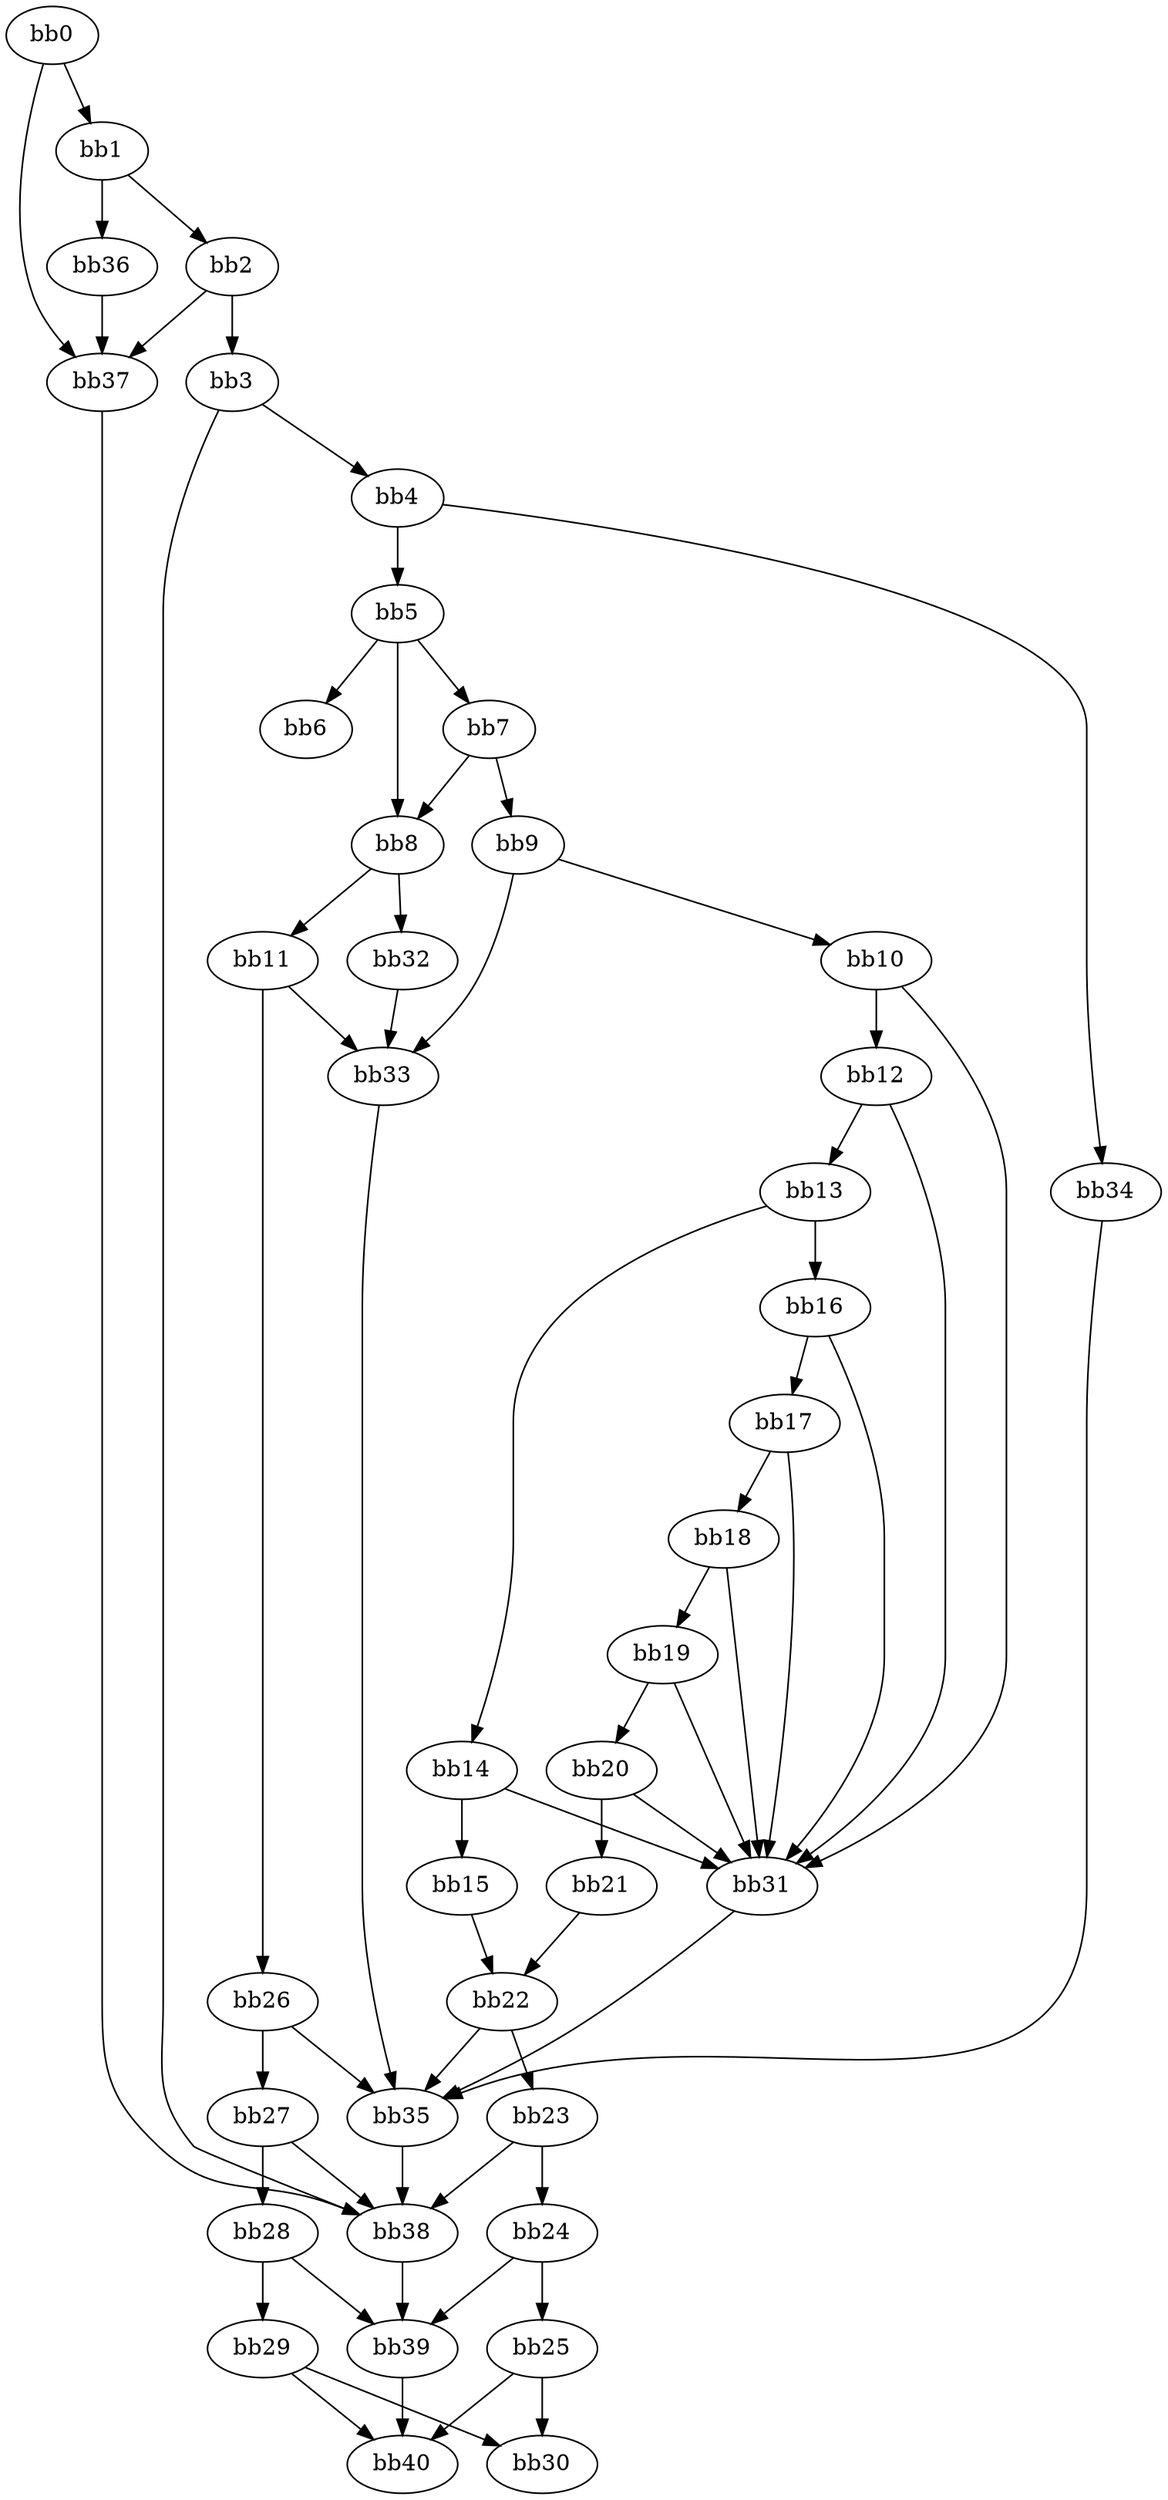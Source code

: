 digraph {
    0 [ label = "bb0\l" ]
    1 [ label = "bb1\l" ]
    2 [ label = "bb2\l" ]
    3 [ label = "bb3\l" ]
    4 [ label = "bb4\l" ]
    5 [ label = "bb5\l" ]
    6 [ label = "bb6\l" ]
    7 [ label = "bb7\l" ]
    8 [ label = "bb8\l" ]
    9 [ label = "bb9\l" ]
    10 [ label = "bb10\l" ]
    11 [ label = "bb11\l" ]
    12 [ label = "bb12\l" ]
    13 [ label = "bb13\l" ]
    14 [ label = "bb14\l" ]
    15 [ label = "bb15\l" ]
    16 [ label = "bb16\l" ]
    17 [ label = "bb17\l" ]
    18 [ label = "bb18\l" ]
    19 [ label = "bb19\l" ]
    20 [ label = "bb20\l" ]
    21 [ label = "bb21\l" ]
    22 [ label = "bb22\l" ]
    23 [ label = "bb23\l" ]
    24 [ label = "bb24\l" ]
    25 [ label = "bb25\l" ]
    26 [ label = "bb26\l" ]
    27 [ label = "bb27\l" ]
    28 [ label = "bb28\l" ]
    29 [ label = "bb29\l" ]
    30 [ label = "bb30\l" ]
    31 [ label = "bb31\l" ]
    32 [ label = "bb32\l" ]
    33 [ label = "bb33\l" ]
    34 [ label = "bb34\l" ]
    35 [ label = "bb35\l" ]
    36 [ label = "bb36\l" ]
    37 [ label = "bb37\l" ]
    38 [ label = "bb38\l" ]
    39 [ label = "bb39\l" ]
    40 [ label = "bb40\l" ]
    0 -> 1 [ ]
    0 -> 37 [ ]
    1 -> 2 [ ]
    1 -> 36 [ ]
    2 -> 3 [ ]
    2 -> 37 [ ]
    3 -> 4 [ ]
    3 -> 38 [ ]
    4 -> 5 [ ]
    4 -> 34 [ ]
    5 -> 6 [ ]
    5 -> 7 [ ]
    5 -> 8 [ ]
    7 -> 8 [ ]
    7 -> 9 [ ]
    8 -> 11 [ ]
    8 -> 32 [ ]
    9 -> 10 [ ]
    9 -> 33 [ ]
    10 -> 12 [ ]
    10 -> 31 [ ]
    11 -> 26 [ ]
    11 -> 33 [ ]
    12 -> 13 [ ]
    12 -> 31 [ ]
    13 -> 14 [ ]
    13 -> 16 [ ]
    14 -> 15 [ ]
    14 -> 31 [ ]
    15 -> 22 [ ]
    16 -> 17 [ ]
    16 -> 31 [ ]
    17 -> 18 [ ]
    17 -> 31 [ ]
    18 -> 19 [ ]
    18 -> 31 [ ]
    19 -> 20 [ ]
    19 -> 31 [ ]
    20 -> 21 [ ]
    20 -> 31 [ ]
    21 -> 22 [ ]
    22 -> 23 [ ]
    22 -> 35 [ ]
    23 -> 24 [ ]
    23 -> 38 [ ]
    24 -> 25 [ ]
    24 -> 39 [ ]
    25 -> 30 [ ]
    25 -> 40 [ ]
    26 -> 27 [ ]
    26 -> 35 [ ]
    27 -> 28 [ ]
    27 -> 38 [ ]
    28 -> 29 [ ]
    28 -> 39 [ ]
    29 -> 30 [ ]
    29 -> 40 [ ]
    31 -> 35 [ ]
    32 -> 33 [ ]
    33 -> 35 [ ]
    34 -> 35 [ ]
    35 -> 38 [ ]
    36 -> 37 [ ]
    37 -> 38 [ ]
    38 -> 39 [ ]
    39 -> 40 [ ]
}

